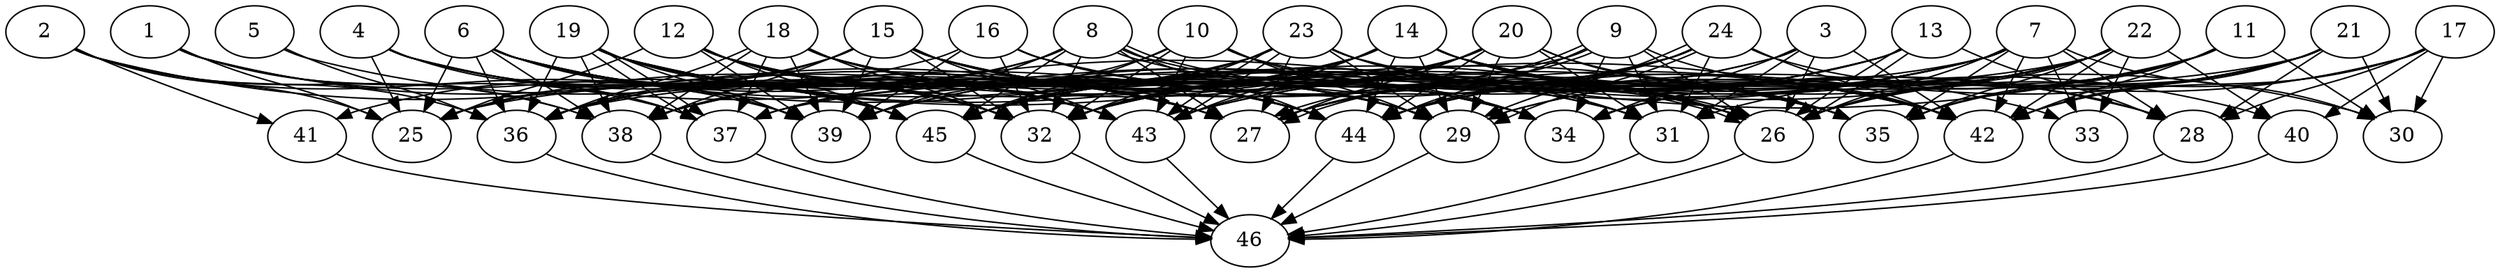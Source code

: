 // DAG (tier=3-complex, mode=compute, n=46, ccr=0.483, fat=0.817, density=0.636, regular=0.381, jump=0.292, mindata=1048576, maxdata=16777216)
// DAG automatically generated by daggen at Sun Aug 24 16:33:34 2025
// /home/ermia/Project/Environments/daggen/bin/daggen --dot --ccr 0.483 --fat 0.817 --regular 0.381 --density 0.636 --jump 0.292 --mindata 1048576 --maxdata 16777216 -n 46 
digraph G {
  1 [size="801692853316568320", alpha="0.10", expect_size="400846426658284160"]
  1 -> 25 [size ="547933170696192"]
  1 -> 37 [size ="547933170696192"]
  1 -> 38 [size ="547933170696192"]
  1 -> 43 [size ="547933170696192"]
  1 -> 45 [size ="547933170696192"]
  2 [size="4870560865121361", alpha="0.03", expect_size="2435280432560680"]
  2 -> 25 [size ="138819919675392"]
  2 -> 27 [size ="138819919675392"]
  2 -> 36 [size ="138819919675392"]
  2 -> 38 [size ="138819919675392"]
  2 -> 39 [size ="138819919675392"]
  2 -> 41 [size ="138819919675392"]
  3 [size="11124214404743168000", alpha="0.19", expect_size="5562107202371584000"]
  3 -> 26 [size ="39866020659200"]
  3 -> 31 [size ="39866020659200"]
  3 -> 34 [size ="39866020659200"]
  3 -> 39 [size ="39866020659200"]
  3 -> 42 [size ="39866020659200"]
  3 -> 45 [size ="39866020659200"]
  4 [size="21897075747049936", alpha="0.17", expect_size="10948537873524968"]
  4 -> 25 [size ="669548122472448"]
  4 -> 32 [size ="669548122472448"]
  4 -> 34 [size ="669548122472448"]
  4 -> 37 [size ="669548122472448"]
  4 -> 43 [size ="669548122472448"]
  4 -> 45 [size ="669548122472448"]
  5 [size="4220376336855316", alpha="0.10", expect_size="2110188168427658"]
  5 -> 27 [size ="120113592270848"]
  5 -> 36 [size ="120113592270848"]
  6 [size="5712651097778416", alpha="0.17", expect_size="2856325548889208"]
  6 -> 25 [size ="154456763138048"]
  6 -> 26 [size ="154456763138048"]
  6 -> 27 [size ="154456763138048"]
  6 -> 32 [size ="154456763138048"]
  6 -> 34 [size ="154456763138048"]
  6 -> 36 [size ="154456763138048"]
  6 -> 38 [size ="154456763138048"]
  6 -> 39 [size ="154456763138048"]
  6 -> 44 [size ="154456763138048"]
  6 -> 45 [size ="154456763138048"]
  7 [size="1755993582887160320", alpha="0.01", expect_size="877996791443580160"]
  7 -> 25 [size ="1522488597020672"]
  7 -> 26 [size ="1522488597020672"]
  7 -> 27 [size ="1522488597020672"]
  7 -> 28 [size ="1522488597020672"]
  7 -> 30 [size ="1522488597020672"]
  7 -> 32 [size ="1522488597020672"]
  7 -> 33 [size ="1522488597020672"]
  7 -> 35 [size ="1522488597020672"]
  7 -> 39 [size ="1522488597020672"]
  7 -> 42 [size ="1522488597020672"]
  7 -> 44 [size ="1522488597020672"]
  7 -> 45 [size ="1522488597020672"]
  8 [size="4225995350634854912", alpha="0.07", expect_size="2112997675317427456"]
  8 -> 26 [size ="1852867715530752"]
  8 -> 26 [size ="1852867715530752"]
  8 -> 27 [size ="1852867715530752"]
  8 -> 32 [size ="1852867715530752"]
  8 -> 33 [size ="1852867715530752"]
  8 -> 36 [size ="1852867715530752"]
  8 -> 38 [size ="1852867715530752"]
  8 -> 39 [size ="1852867715530752"]
  8 -> 44 [size ="1852867715530752"]
  8 -> 45 [size ="1852867715530752"]
  9 [size="2625845817959963", alpha="0.07", expect_size="1312922908979981"]
  9 -> 26 [size ="81448820277248"]
  9 -> 27 [size ="81448820277248"]
  9 -> 27 [size ="81448820277248"]
  9 -> 31 [size ="81448820277248"]
  9 -> 34 [size ="81448820277248"]
  9 -> 36 [size ="81448820277248"]
  9 -> 42 [size ="81448820277248"]
  9 -> 44 [size ="81448820277248"]
  10 [size="1928047858165270784", alpha="0.20", expect_size="964023929082635392"]
  10 -> 29 [size ="1912939854430208"]
  10 -> 32 [size ="1912939854430208"]
  10 -> 34 [size ="1912939854430208"]
  10 -> 39 [size ="1912939854430208"]
  10 -> 42 [size ="1912939854430208"]
  10 -> 43 [size ="1912939854430208"]
  10 -> 45 [size ="1912939854430208"]
  11 [size="613064403138446884864", alpha="0.20", expect_size="306532201569223442432"]
  11 -> 26 [size ="577334335766528"]
  11 -> 29 [size ="577334335766528"]
  11 -> 30 [size ="577334335766528"]
  11 -> 35 [size ="577334335766528"]
  11 -> 37 [size ="577334335766528"]
  11 -> 42 [size ="577334335766528"]
  12 [size="2549558741020918677504", alpha="0.20", expect_size="1274779370510459338752"]
  12 -> 25 [size ="1493023586254848"]
  12 -> 26 [size ="1493023586254848"]
  12 -> 29 [size ="1493023586254848"]
  12 -> 32 [size ="1493023586254848"]
  12 -> 39 [size ="1493023586254848"]
  12 -> 43 [size ="1493023586254848"]
  12 -> 44 [size ="1493023586254848"]
  12 -> 45 [size ="1493023586254848"]
  13 [size="13611522154635176", alpha="0.12", expect_size="6805761077317588"]
  13 -> 26 [size ="448131862888448"]
  13 -> 26 [size ="448131862888448"]
  13 -> 27 [size ="448131862888448"]
  13 -> 28 [size ="448131862888448"]
  13 -> 32 [size ="448131862888448"]
  13 -> 43 [size ="448131862888448"]
  13 -> 44 [size ="448131862888448"]
  14 [size="82291299829169840", alpha="0.15", expect_size="41145649914584920"]
  14 -> 25 [size ="1915474220679168"]
  14 -> 26 [size ="1915474220679168"]
  14 -> 29 [size ="1915474220679168"]
  14 -> 30 [size ="1915474220679168"]
  14 -> 32 [size ="1915474220679168"]
  14 -> 35 [size ="1915474220679168"]
  14 -> 38 [size ="1915474220679168"]
  14 -> 40 [size ="1915474220679168"]
  14 -> 43 [size ="1915474220679168"]
  14 -> 44 [size ="1915474220679168"]
  14 -> 45 [size ="1915474220679168"]
  15 [size="3688033829621415804928", alpha="0.16", expect_size="1844016914810707902464"]
  15 -> 25 [size ="1909647686500352"]
  15 -> 26 [size ="1909647686500352"]
  15 -> 29 [size ="1909647686500352"]
  15 -> 31 [size ="1909647686500352"]
  15 -> 32 [size ="1909647686500352"]
  15 -> 36 [size ="1909647686500352"]
  15 -> 38 [size ="1909647686500352"]
  15 -> 39 [size ="1909647686500352"]
  15 -> 42 [size ="1909647686500352"]
  15 -> 43 [size ="1909647686500352"]
  15 -> 44 [size ="1909647686500352"]
  16 [size="384791361763093250048", alpha="0.11", expect_size="192395680881546625024"]
  16 -> 29 [size ="423227159478272"]
  16 -> 32 [size ="423227159478272"]
  16 -> 34 [size ="423227159478272"]
  16 -> 39 [size ="423227159478272"]
  16 -> 41 [size ="423227159478272"]
  16 -> 42 [size ="423227159478272"]
  17 [size="10608470922658370", alpha="0.19", expect_size="5304235461329185"]
  17 -> 26 [size ="25837122355200"]
  17 -> 28 [size ="25837122355200"]
  17 -> 30 [size ="25837122355200"]
  17 -> 34 [size ="25837122355200"]
  17 -> 40 [size ="25837122355200"]
  17 -> 42 [size ="25837122355200"]
  18 [size="271272089230559168", alpha="0.15", expect_size="135636044615279584"]
  18 -> 27 [size ="221020434726912"]
  18 -> 29 [size ="221020434726912"]
  18 -> 32 [size ="221020434726912"]
  18 -> 34 [size ="221020434726912"]
  18 -> 35 [size ="221020434726912"]
  18 -> 36 [size ="221020434726912"]
  18 -> 37 [size ="221020434726912"]
  18 -> 38 [size ="221020434726912"]
  18 -> 39 [size ="221020434726912"]
  18 -> 44 [size ="221020434726912"]
  19 [size="69615869382185008", alpha="0.10", expect_size="34807934691092504"]
  19 -> 27 [size ="1189908106444800"]
  19 -> 31 [size ="1189908106444800"]
  19 -> 32 [size ="1189908106444800"]
  19 -> 35 [size ="1189908106444800"]
  19 -> 36 [size ="1189908106444800"]
  19 -> 37 [size ="1189908106444800"]
  19 -> 37 [size ="1189908106444800"]
  19 -> 38 [size ="1189908106444800"]
  19 -> 39 [size ="1189908106444800"]
  19 -> 42 [size ="1189908106444800"]
  19 -> 43 [size ="1189908106444800"]
  19 -> 44 [size ="1189908106444800"]
  19 -> 45 [size ="1189908106444800"]
  20 [size="2979349829476369920", alpha="0.05", expect_size="1489674914738184960"]
  20 -> 27 [size ="1578827973132288"]
  20 -> 29 [size ="1578827973132288"]
  20 -> 31 [size ="1578827973132288"]
  20 -> 32 [size ="1578827973132288"]
  20 -> 35 [size ="1578827973132288"]
  20 -> 38 [size ="1578827973132288"]
  20 -> 42 [size ="1578827973132288"]
  20 -> 43 [size ="1578827973132288"]
  20 -> 44 [size ="1578827973132288"]
  21 [size="130356053622446176", alpha="0.18", expect_size="65178026811223088"]
  21 -> 28 [size ="2111663922741248"]
  21 -> 30 [size ="2111663922741248"]
  21 -> 31 [size ="2111663922741248"]
  21 -> 34 [size ="2111663922741248"]
  21 -> 35 [size ="2111663922741248"]
  21 -> 37 [size ="2111663922741248"]
  21 -> 42 [size ="2111663922741248"]
  21 -> 44 [size ="2111663922741248"]
  22 [size="1070845329485074530304", alpha="0.10", expect_size="535422664742537265152"]
  22 -> 26 [size ="837351530037248"]
  22 -> 29 [size ="837351530037248"]
  22 -> 33 [size ="837351530037248"]
  22 -> 34 [size ="837351530037248"]
  22 -> 35 [size ="837351530037248"]
  22 -> 36 [size ="837351530037248"]
  22 -> 40 [size ="837351530037248"]
  22 -> 42 [size ="837351530037248"]
  22 -> 43 [size ="837351530037248"]
  22 -> 45 [size ="837351530037248"]
  23 [size="65114218222426344", alpha="0.08", expect_size="32557109111213172"]
  23 -> 26 [size ="2220299793727488"]
  23 -> 27 [size ="2220299793727488"]
  23 -> 28 [size ="2220299793727488"]
  23 -> 29 [size ="2220299793727488"]
  23 -> 31 [size ="2220299793727488"]
  23 -> 32 [size ="2220299793727488"]
  23 -> 37 [size ="2220299793727488"]
  23 -> 43 [size ="2220299793727488"]
  23 -> 43 [size ="2220299793727488"]
  23 -> 45 [size ="2220299793727488"]
  24 [size="4664668768290799091712", alpha="0.01", expect_size="2332334384145399545856"]
  24 -> 27 [size ="2233420650381312"]
  24 -> 28 [size ="2233420650381312"]
  24 -> 29 [size ="2233420650381312"]
  24 -> 29 [size ="2233420650381312"]
  24 -> 31 [size ="2233420650381312"]
  24 -> 32 [size ="2233420650381312"]
  24 -> 38 [size ="2233420650381312"]
  24 -> 42 [size ="2233420650381312"]
  24 -> 44 [size ="2233420650381312"]
  25 [size="1680154790172089088", alpha="0.16", expect_size="840077395086044544"]
  26 [size="215297225105328736", alpha="0.17", expect_size="107648612552664368"]
  26 -> 46 [size ="80458570268672"]
  27 [size="1868267496965634048", alpha="0.14", expect_size="934133748482817024"]
  28 [size="2820030872393877553152", alpha="0.16", expect_size="1410015436196938776576"]
  28 -> 46 [size ="1596832006275072"]
  29 [size="3717222564353990144", alpha="0.08", expect_size="1858611282176995072"]
  29 -> 46 [size ="1508057506906112"]
  30 [size="52032090262989384", alpha="0.02", expect_size="26016045131494692"]
  31 [size="21128475760653176", alpha="0.13", expect_size="10564237880326588"]
  31 -> 46 [size ="1082927718858752"]
  32 [size="34852294868689700", alpha="0.05", expect_size="17426147434344850"]
  32 -> 46 [size ="1159335287717888"]
  33 [size="256536040301742048", alpha="0.06", expect_size="128268020150871024"]
  34 [size="1638571451279451619328", alpha="0.11", expect_size="819285725639725809664"]
  35 [size="57221695501021928", alpha="0.13", expect_size="28610847750510964"]
  36 [size="303950250119165640704", alpha="0.03", expect_size="151975125059582820352"]
  36 -> 46 [size ="361652654440448"]
  37 [size="4124376831912306540544", alpha="0.01", expect_size="2062188415956153270272"]
  37 -> 46 [size ="2057448055635968"]
  38 [size="15656306752359776", alpha="0.02", expect_size="7828153376179888"]
  38 -> 46 [size ="474252981567488"]
  39 [size="1445190504994155003904", alpha="0.07", expect_size="722595252497077501952"]
  40 [size="4700782173229884112896", alpha="0.04", expect_size="2350391086614942056448"]
  40 -> 46 [size ="2244933108891648"]
  41 [size="248826370592790144", alpha="0.18", expect_size="124413185296395072"]
  41 -> 46 [size ="136779977981952"]
  42 [size="4195395898471320", alpha="0.19", expect_size="2097697949235660"]
  42 -> 46 [size ="93916472803328"]
  43 [size="4982328138865410", alpha="0.11", expect_size="2491164069432705"]
  43 -> 46 [size ="109806241185792"]
  44 [size="2852654598324224000000", alpha="0.16", expect_size="1426327299162112000000"]
  44 -> 46 [size ="1609123758080000"]
  45 [size="75969883458706079744", alpha="0.13", expect_size="37984941729353039872"]
  45 -> 46 [size ="143499689197568"]
  46 [size="1757920295588194156544", alpha="0.07", expect_size="878960147794097078272"]
}